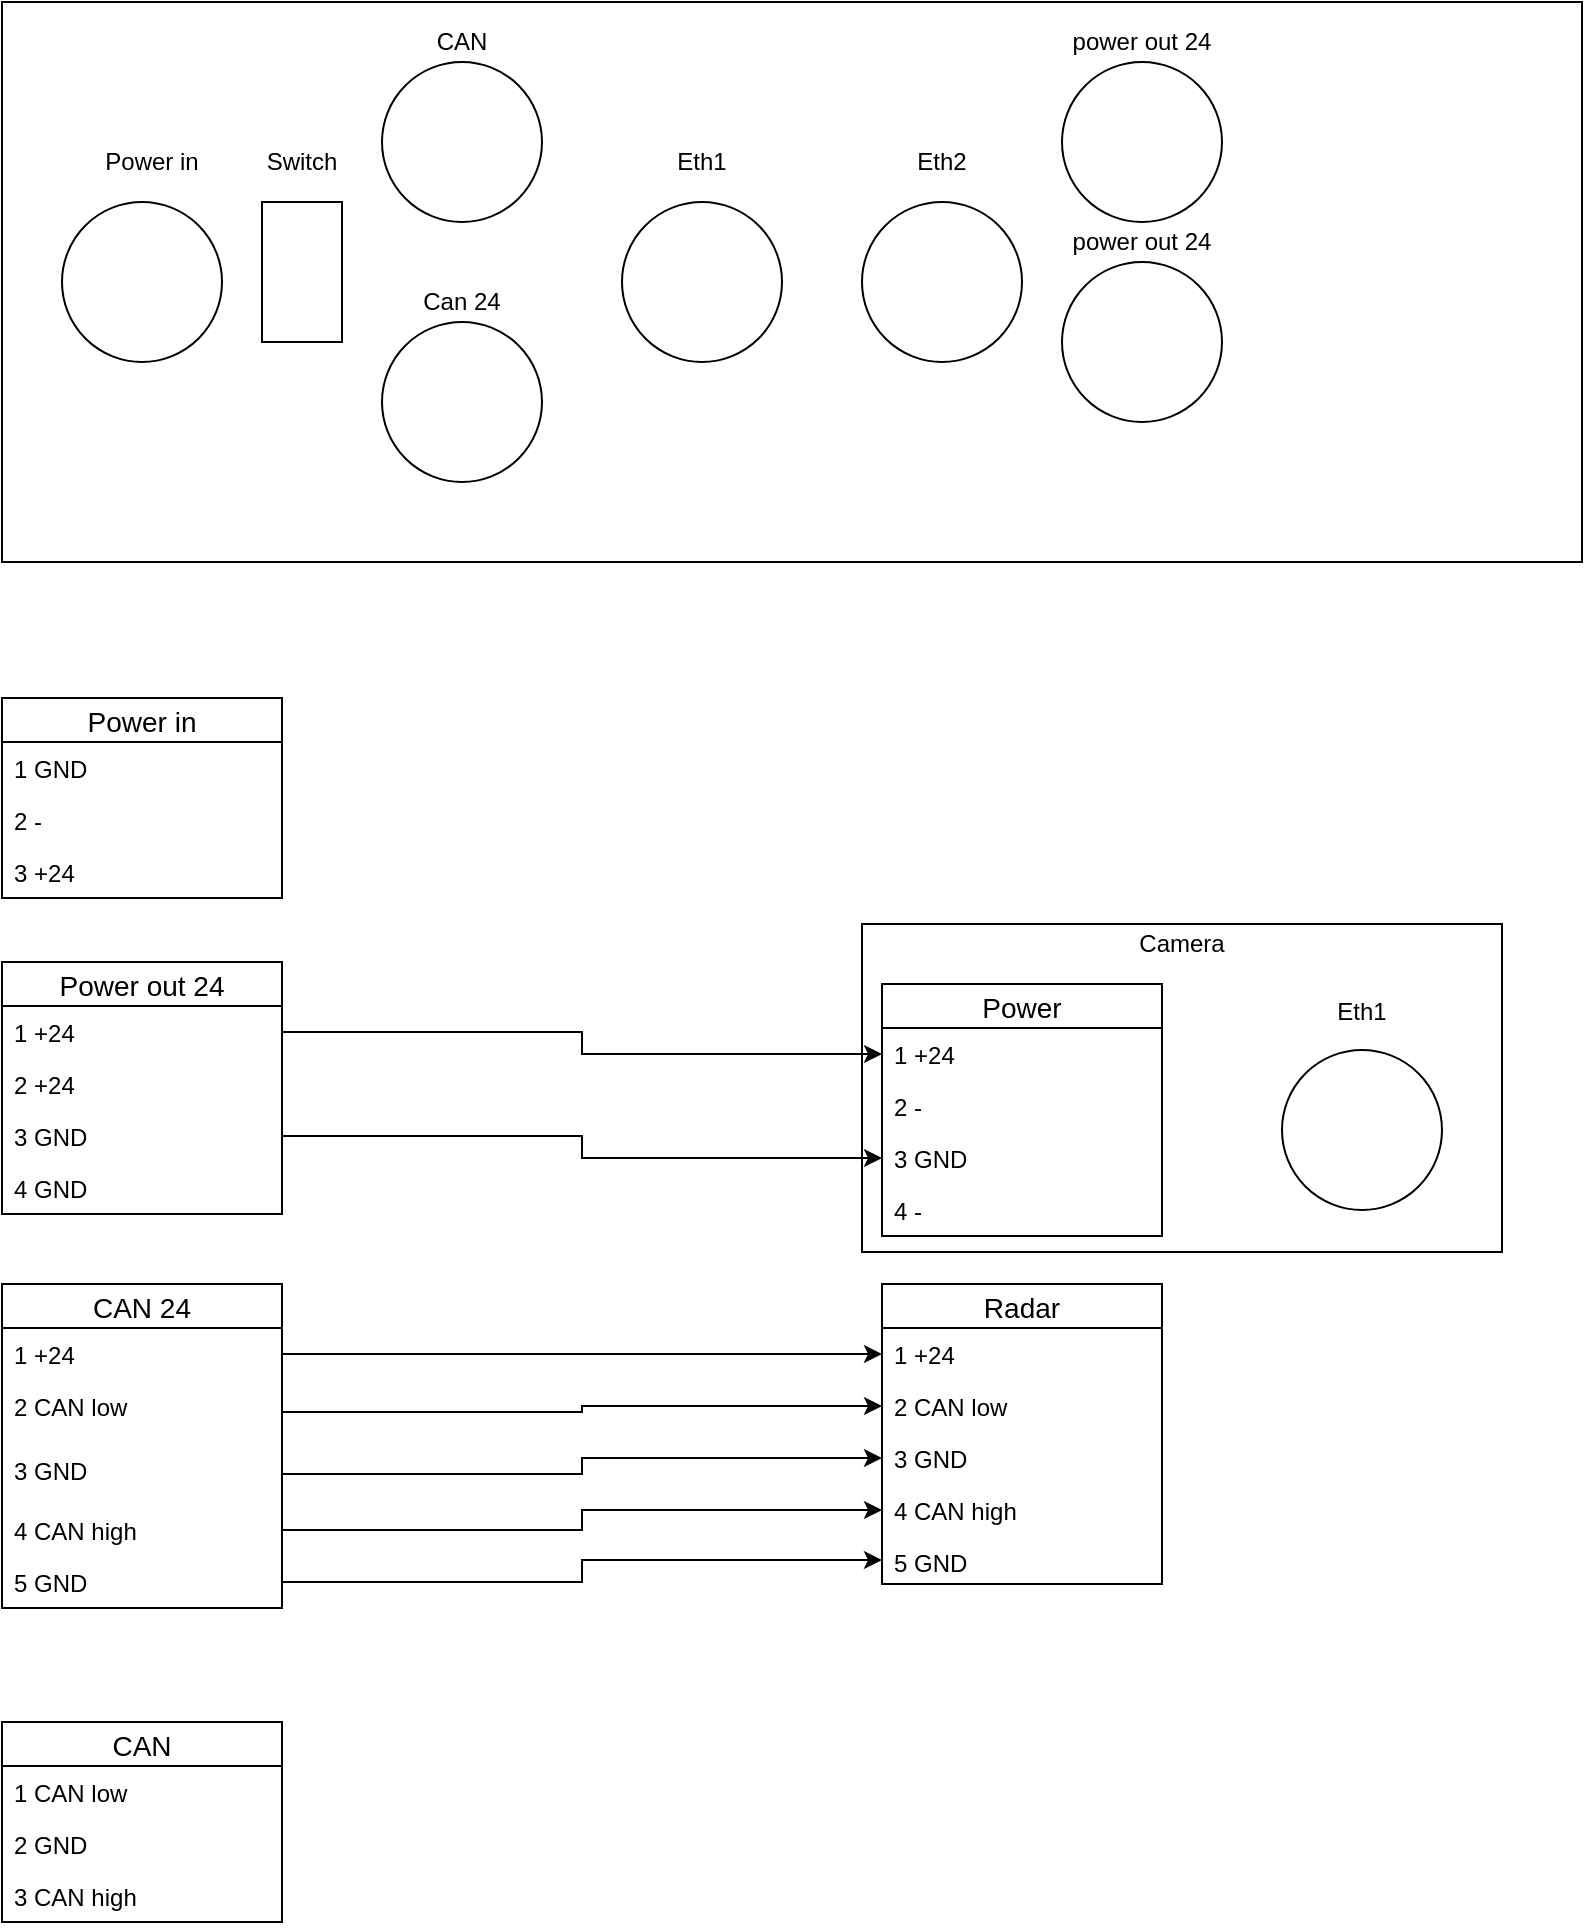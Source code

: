 <mxfile version="11.1.4" type="github"><diagram id="8jFEh80V8IyvO6xkWTsn" name="Page-1"><mxGraphModel dx="3277" dy="1889" grid="1" gridSize="10" guides="1" tooltips="1" connect="1" arrows="1" fold="1" page="1" pageScale="1" pageWidth="827" pageHeight="1169" math="0" shadow="0"><root><mxCell id="0"/><mxCell id="1" parent="0"/><mxCell id="dUhobG9Fl1NvHW2xbRpb-46" value="" style="rounded=0;whiteSpace=wrap;html=1;" vertex="1" parent="1"><mxGeometry x="450" y="481" width="320" height="164" as="geometry"/></mxCell><mxCell id="dUhobG9Fl1NvHW2xbRpb-1" value="" style="rounded=0;whiteSpace=wrap;html=1;" vertex="1" parent="1"><mxGeometry x="20" y="20" width="790" height="280" as="geometry"/></mxCell><mxCell id="dUhobG9Fl1NvHW2xbRpb-2" value="" style="ellipse;whiteSpace=wrap;html=1;aspect=fixed;" vertex="1" parent="1"><mxGeometry x="50" y="120" width="80" height="80" as="geometry"/></mxCell><mxCell id="dUhobG9Fl1NvHW2xbRpb-4" value="" style="rounded=0;whiteSpace=wrap;html=1;" vertex="1" parent="1"><mxGeometry x="150" y="120" width="40" height="70" as="geometry"/></mxCell><mxCell id="dUhobG9Fl1NvHW2xbRpb-5" value="" style="ellipse;whiteSpace=wrap;html=1;aspect=fixed;" vertex="1" parent="1"><mxGeometry x="210" y="50" width="80" height="80" as="geometry"/></mxCell><mxCell id="dUhobG9Fl1NvHW2xbRpb-6" value="" style="ellipse;whiteSpace=wrap;html=1;aspect=fixed;" vertex="1" parent="1"><mxGeometry x="210" y="180" width="80" height="80" as="geometry"/></mxCell><mxCell id="dUhobG9Fl1NvHW2xbRpb-7" value="" style="ellipse;whiteSpace=wrap;html=1;aspect=fixed;" vertex="1" parent="1"><mxGeometry x="330" y="120" width="80" height="80" as="geometry"/></mxCell><mxCell id="dUhobG9Fl1NvHW2xbRpb-8" value="" style="ellipse;whiteSpace=wrap;html=1;aspect=fixed;" vertex="1" parent="1"><mxGeometry x="450" y="120" width="80" height="80" as="geometry"/></mxCell><mxCell id="dUhobG9Fl1NvHW2xbRpb-9" value="" style="ellipse;whiteSpace=wrap;html=1;aspect=fixed;" vertex="1" parent="1"><mxGeometry x="550" y="50" width="80" height="80" as="geometry"/></mxCell><mxCell id="dUhobG9Fl1NvHW2xbRpb-10" value="" style="ellipse;whiteSpace=wrap;html=1;aspect=fixed;" vertex="1" parent="1"><mxGeometry x="550" y="150" width="80" height="80" as="geometry"/></mxCell><mxCell id="dUhobG9Fl1NvHW2xbRpb-11" value="Power in" style="text;html=1;strokeColor=none;fillColor=none;align=center;verticalAlign=middle;whiteSpace=wrap;rounded=0;" vertex="1" parent="1"><mxGeometry x="60" y="90" width="70" height="20" as="geometry"/></mxCell><mxCell id="dUhobG9Fl1NvHW2xbRpb-12" value="Switch" style="text;html=1;strokeColor=none;fillColor=none;align=center;verticalAlign=middle;whiteSpace=wrap;rounded=0;" vertex="1" parent="1"><mxGeometry x="150" y="80" width="40" height="40" as="geometry"/></mxCell><mxCell id="dUhobG9Fl1NvHW2xbRpb-13" value="CAN" style="text;html=1;strokeColor=none;fillColor=none;align=center;verticalAlign=middle;whiteSpace=wrap;rounded=0;" vertex="1" parent="1"><mxGeometry x="230" y="30" width="40" height="20" as="geometry"/></mxCell><mxCell id="dUhobG9Fl1NvHW2xbRpb-14" value="Can 24" style="text;html=1;strokeColor=none;fillColor=none;align=center;verticalAlign=middle;whiteSpace=wrap;rounded=0;" vertex="1" parent="1"><mxGeometry x="220" y="160" width="60" height="20" as="geometry"/></mxCell><mxCell id="dUhobG9Fl1NvHW2xbRpb-15" value="Eth1" style="text;html=1;strokeColor=none;fillColor=none;align=center;verticalAlign=middle;whiteSpace=wrap;rounded=0;" vertex="1" parent="1"><mxGeometry x="350" y="90" width="40" height="20" as="geometry"/></mxCell><mxCell id="dUhobG9Fl1NvHW2xbRpb-16" value="Eth2" style="text;html=1;strokeColor=none;fillColor=none;align=center;verticalAlign=middle;whiteSpace=wrap;rounded=0;" vertex="1" parent="1"><mxGeometry x="470" y="90" width="40" height="20" as="geometry"/></mxCell><mxCell id="dUhobG9Fl1NvHW2xbRpb-17" value="power out 24" style="text;html=1;strokeColor=none;fillColor=none;align=center;verticalAlign=middle;whiteSpace=wrap;rounded=0;" vertex="1" parent="1"><mxGeometry x="545" y="130" width="90" height="20" as="geometry"/></mxCell><mxCell id="dUhobG9Fl1NvHW2xbRpb-19" value="power out 24" style="text;html=1;strokeColor=none;fillColor=none;align=center;verticalAlign=middle;whiteSpace=wrap;rounded=0;" vertex="1" parent="1"><mxGeometry x="545" y="30" width="90" height="20" as="geometry"/></mxCell><mxCell id="dUhobG9Fl1NvHW2xbRpb-21" value="Power in" style="swimlane;fontStyle=0;childLayout=stackLayout;horizontal=1;startSize=22;fillColor=none;horizontalStack=0;resizeParent=1;resizeParentMax=0;resizeLast=0;collapsible=1;marginBottom=0;swimlaneFillColor=#ffffff;align=center;fontSize=14;" vertex="1" parent="1"><mxGeometry x="20" y="368" width="140" height="100" as="geometry"/></mxCell><mxCell id="dUhobG9Fl1NvHW2xbRpb-22" value="1 GND" style="text;strokeColor=none;fillColor=none;spacingLeft=4;spacingRight=4;overflow=hidden;rotatable=0;points=[[0,0.5],[1,0.5]];portConstraint=eastwest;fontSize=12;" vertex="1" parent="dUhobG9Fl1NvHW2xbRpb-21"><mxGeometry y="22" width="140" height="26" as="geometry"/></mxCell><mxCell id="dUhobG9Fl1NvHW2xbRpb-23" value="2 -" style="text;strokeColor=none;fillColor=none;spacingLeft=4;spacingRight=4;overflow=hidden;rotatable=0;points=[[0,0.5],[1,0.5]];portConstraint=eastwest;fontSize=12;" vertex="1" parent="dUhobG9Fl1NvHW2xbRpb-21"><mxGeometry y="48" width="140" height="26" as="geometry"/></mxCell><mxCell id="dUhobG9Fl1NvHW2xbRpb-24" value="3 +24" style="text;strokeColor=none;fillColor=none;spacingLeft=4;spacingRight=4;overflow=hidden;rotatable=0;points=[[0,0.5],[1,0.5]];portConstraint=eastwest;fontSize=12;" vertex="1" parent="dUhobG9Fl1NvHW2xbRpb-21"><mxGeometry y="74" width="140" height="26" as="geometry"/></mxCell><mxCell id="dUhobG9Fl1NvHW2xbRpb-25" value="CAN" style="swimlane;fontStyle=0;childLayout=stackLayout;horizontal=1;startSize=22;fillColor=none;horizontalStack=0;resizeParent=1;resizeParentMax=0;resizeLast=0;collapsible=1;marginBottom=0;swimlaneFillColor=#ffffff;align=center;fontSize=14;" vertex="1" parent="1"><mxGeometry x="20" y="880" width="140" height="100" as="geometry"/></mxCell><mxCell id="dUhobG9Fl1NvHW2xbRpb-26" value="1 CAN low" style="text;strokeColor=none;fillColor=none;spacingLeft=4;spacingRight=4;overflow=hidden;rotatable=0;points=[[0,0.5],[1,0.5]];portConstraint=eastwest;fontSize=12;" vertex="1" parent="dUhobG9Fl1NvHW2xbRpb-25"><mxGeometry y="22" width="140" height="26" as="geometry"/></mxCell><mxCell id="dUhobG9Fl1NvHW2xbRpb-27" value="2 GND" style="text;strokeColor=none;fillColor=none;spacingLeft=4;spacingRight=4;overflow=hidden;rotatable=0;points=[[0,0.5],[1,0.5]];portConstraint=eastwest;fontSize=12;" vertex="1" parent="dUhobG9Fl1NvHW2xbRpb-25"><mxGeometry y="48" width="140" height="26" as="geometry"/></mxCell><mxCell id="dUhobG9Fl1NvHW2xbRpb-28" value="3 CAN high" style="text;strokeColor=none;fillColor=none;spacingLeft=4;spacingRight=4;overflow=hidden;rotatable=0;points=[[0,0.5],[1,0.5]];portConstraint=eastwest;fontSize=12;" vertex="1" parent="dUhobG9Fl1NvHW2xbRpb-25"><mxGeometry y="74" width="140" height="26" as="geometry"/></mxCell><mxCell id="dUhobG9Fl1NvHW2xbRpb-29" value="CAN 24" style="swimlane;fontStyle=0;childLayout=stackLayout;horizontal=1;startSize=22;fillColor=none;horizontalStack=0;resizeParent=1;resizeParentMax=0;resizeLast=0;collapsible=1;marginBottom=0;swimlaneFillColor=#ffffff;align=center;fontSize=14;" vertex="1" parent="1"><mxGeometry x="20" y="661" width="140" height="162" as="geometry"/></mxCell><mxCell id="dUhobG9Fl1NvHW2xbRpb-30" value="1 +24" style="text;strokeColor=none;fillColor=none;spacingLeft=4;spacingRight=4;overflow=hidden;rotatable=0;points=[[0,0.5],[1,0.5]];portConstraint=eastwest;fontSize=12;" vertex="1" parent="dUhobG9Fl1NvHW2xbRpb-29"><mxGeometry y="22" width="140" height="26" as="geometry"/></mxCell><mxCell id="dUhobG9Fl1NvHW2xbRpb-31" value="2 CAN low" style="text;strokeColor=none;fillColor=none;spacingLeft=4;spacingRight=4;overflow=hidden;rotatable=0;points=[[0,0.5],[1,0.5]];portConstraint=eastwest;fontSize=12;" vertex="1" parent="dUhobG9Fl1NvHW2xbRpb-29"><mxGeometry y="48" width="140" height="32" as="geometry"/></mxCell><mxCell id="dUhobG9Fl1NvHW2xbRpb-32" value="3 GND" style="text;strokeColor=none;fillColor=none;spacingLeft=4;spacingRight=4;overflow=hidden;rotatable=0;points=[[0,0.5],[1,0.5]];portConstraint=eastwest;fontSize=12;" vertex="1" parent="dUhobG9Fl1NvHW2xbRpb-29"><mxGeometry y="80" width="140" height="30" as="geometry"/></mxCell><mxCell id="dUhobG9Fl1NvHW2xbRpb-33" value="4 CAN high" style="text;strokeColor=none;fillColor=none;spacingLeft=4;spacingRight=4;overflow=hidden;rotatable=0;points=[[0,0.5],[1,0.5]];portConstraint=eastwest;fontSize=12;" vertex="1" parent="dUhobG9Fl1NvHW2xbRpb-29"><mxGeometry y="110" width="140" height="26" as="geometry"/></mxCell><mxCell id="dUhobG9Fl1NvHW2xbRpb-34" value="5 GND" style="text;strokeColor=none;fillColor=none;spacingLeft=4;spacingRight=4;overflow=hidden;rotatable=0;points=[[0,0.5],[1,0.5]];portConstraint=eastwest;fontSize=12;" vertex="1" parent="dUhobG9Fl1NvHW2xbRpb-29"><mxGeometry y="136" width="140" height="26" as="geometry"/></mxCell><mxCell id="dUhobG9Fl1NvHW2xbRpb-35" value="Power out 24" style="swimlane;fontStyle=0;childLayout=stackLayout;horizontal=1;startSize=22;fillColor=none;horizontalStack=0;resizeParent=1;resizeParentMax=0;resizeLast=0;collapsible=1;marginBottom=0;swimlaneFillColor=#ffffff;align=center;fontSize=14;" vertex="1" parent="1"><mxGeometry x="20" y="500" width="140" height="126" as="geometry"/></mxCell><mxCell id="dUhobG9Fl1NvHW2xbRpb-36" value="1 +24" style="text;strokeColor=none;fillColor=none;spacingLeft=4;spacingRight=4;overflow=hidden;rotatable=0;points=[[0,0.5],[1,0.5]];portConstraint=eastwest;fontSize=12;" vertex="1" parent="dUhobG9Fl1NvHW2xbRpb-35"><mxGeometry y="22" width="140" height="26" as="geometry"/></mxCell><mxCell id="dUhobG9Fl1NvHW2xbRpb-37" value="2 +24" style="text;strokeColor=none;fillColor=none;spacingLeft=4;spacingRight=4;overflow=hidden;rotatable=0;points=[[0,0.5],[1,0.5]];portConstraint=eastwest;fontSize=12;" vertex="1" parent="dUhobG9Fl1NvHW2xbRpb-35"><mxGeometry y="48" width="140" height="26" as="geometry"/></mxCell><mxCell id="dUhobG9Fl1NvHW2xbRpb-39" value="3 GND" style="text;strokeColor=none;fillColor=none;spacingLeft=4;spacingRight=4;overflow=hidden;rotatable=0;points=[[0,0.5],[1,0.5]];portConstraint=eastwest;fontSize=12;" vertex="1" parent="dUhobG9Fl1NvHW2xbRpb-35"><mxGeometry y="74" width="140" height="26" as="geometry"/></mxCell><mxCell id="dUhobG9Fl1NvHW2xbRpb-38" value="4 GND" style="text;strokeColor=none;fillColor=none;spacingLeft=4;spacingRight=4;overflow=hidden;rotatable=0;points=[[0,0.5],[1,0.5]];portConstraint=eastwest;fontSize=12;" vertex="1" parent="dUhobG9Fl1NvHW2xbRpb-35"><mxGeometry y="100" width="140" height="26" as="geometry"/></mxCell><mxCell id="dUhobG9Fl1NvHW2xbRpb-40" value="Power" style="swimlane;fontStyle=0;childLayout=stackLayout;horizontal=1;startSize=22;fillColor=none;horizontalStack=0;resizeParent=1;resizeParentMax=0;resizeLast=0;collapsible=1;marginBottom=0;swimlaneFillColor=#ffffff;align=center;fontSize=14;" vertex="1" parent="1"><mxGeometry x="460" y="511" width="140" height="126" as="geometry"/></mxCell><mxCell id="dUhobG9Fl1NvHW2xbRpb-41" value="1 +24" style="text;strokeColor=none;fillColor=none;spacingLeft=4;spacingRight=4;overflow=hidden;rotatable=0;points=[[0,0.5],[1,0.5]];portConstraint=eastwest;fontSize=12;" vertex="1" parent="dUhobG9Fl1NvHW2xbRpb-40"><mxGeometry y="22" width="140" height="26" as="geometry"/></mxCell><mxCell id="dUhobG9Fl1NvHW2xbRpb-42" value="2 -" style="text;strokeColor=none;fillColor=none;spacingLeft=4;spacingRight=4;overflow=hidden;rotatable=0;points=[[0,0.5],[1,0.5]];portConstraint=eastwest;fontSize=12;" vertex="1" parent="dUhobG9Fl1NvHW2xbRpb-40"><mxGeometry y="48" width="140" height="26" as="geometry"/></mxCell><mxCell id="dUhobG9Fl1NvHW2xbRpb-49" value="3 GND" style="text;strokeColor=none;fillColor=none;spacingLeft=4;spacingRight=4;overflow=hidden;rotatable=0;points=[[0,0.5],[1,0.5]];portConstraint=eastwest;fontSize=12;" vertex="1" parent="dUhobG9Fl1NvHW2xbRpb-40"><mxGeometry y="74" width="140" height="26" as="geometry"/></mxCell><mxCell id="dUhobG9Fl1NvHW2xbRpb-43" value="4 -" style="text;strokeColor=none;fillColor=none;spacingLeft=4;spacingRight=4;overflow=hidden;rotatable=0;points=[[0,0.5],[1,0.5]];portConstraint=eastwest;fontSize=12;" vertex="1" parent="dUhobG9Fl1NvHW2xbRpb-40"><mxGeometry y="100" width="140" height="26" as="geometry"/></mxCell><mxCell id="dUhobG9Fl1NvHW2xbRpb-47" value="" style="ellipse;whiteSpace=wrap;html=1;aspect=fixed;" vertex="1" parent="1"><mxGeometry x="660" y="544" width="80" height="80" as="geometry"/></mxCell><mxCell id="dUhobG9Fl1NvHW2xbRpb-48" value="Camera" style="text;html=1;strokeColor=none;fillColor=none;align=center;verticalAlign=middle;whiteSpace=wrap;rounded=0;" vertex="1" parent="1"><mxGeometry x="590" y="481" width="40" height="20" as="geometry"/></mxCell><mxCell id="dUhobG9Fl1NvHW2xbRpb-51" value="Eth1" style="text;html=1;strokeColor=none;fillColor=none;align=center;verticalAlign=middle;whiteSpace=wrap;rounded=0;" vertex="1" parent="1"><mxGeometry x="680" y="515" width="40" height="20" as="geometry"/></mxCell><mxCell id="dUhobG9Fl1NvHW2xbRpb-53" style="edgeStyle=orthogonalEdgeStyle;rounded=0;orthogonalLoop=1;jettySize=auto;html=1;entryX=0;entryY=0.5;entryDx=0;entryDy=0;" edge="1" parent="1" source="dUhobG9Fl1NvHW2xbRpb-36" target="dUhobG9Fl1NvHW2xbRpb-41"><mxGeometry relative="1" as="geometry"/></mxCell><mxCell id="dUhobG9Fl1NvHW2xbRpb-54" style="edgeStyle=orthogonalEdgeStyle;rounded=0;orthogonalLoop=1;jettySize=auto;html=1;entryX=0;entryY=0.5;entryDx=0;entryDy=0;" edge="1" parent="1" source="dUhobG9Fl1NvHW2xbRpb-39" target="dUhobG9Fl1NvHW2xbRpb-49"><mxGeometry relative="1" as="geometry"/></mxCell><mxCell id="dUhobG9Fl1NvHW2xbRpb-58" value="Radar" style="swimlane;fontStyle=0;childLayout=stackLayout;horizontal=1;startSize=22;fillColor=none;horizontalStack=0;resizeParent=1;resizeParentMax=0;resizeLast=0;collapsible=1;marginBottom=0;swimlaneFillColor=#ffffff;align=center;fontSize=14;" vertex="1" parent="1"><mxGeometry x="460" y="661" width="140" height="150" as="geometry"/></mxCell><mxCell id="dUhobG9Fl1NvHW2xbRpb-59" value="1 +24" style="text;strokeColor=none;fillColor=none;spacingLeft=4;spacingRight=4;overflow=hidden;rotatable=0;points=[[0,0.5],[1,0.5]];portConstraint=eastwest;fontSize=12;" vertex="1" parent="dUhobG9Fl1NvHW2xbRpb-58"><mxGeometry y="22" width="140" height="26" as="geometry"/></mxCell><mxCell id="dUhobG9Fl1NvHW2xbRpb-60" value="2 CAN low" style="text;strokeColor=none;fillColor=none;spacingLeft=4;spacingRight=4;overflow=hidden;rotatable=0;points=[[0,0.5],[1,0.5]];portConstraint=eastwest;fontSize=12;" vertex="1" parent="dUhobG9Fl1NvHW2xbRpb-58"><mxGeometry y="48" width="140" height="26" as="geometry"/></mxCell><mxCell id="dUhobG9Fl1NvHW2xbRpb-61" value="3 GND" style="text;strokeColor=none;fillColor=none;spacingLeft=4;spacingRight=4;overflow=hidden;rotatable=0;points=[[0,0.5],[1,0.5]];portConstraint=eastwest;fontSize=12;" vertex="1" parent="dUhobG9Fl1NvHW2xbRpb-58"><mxGeometry y="74" width="140" height="26" as="geometry"/></mxCell><mxCell id="dUhobG9Fl1NvHW2xbRpb-62" value="4 CAN high" style="text;strokeColor=none;fillColor=none;spacingLeft=4;spacingRight=4;overflow=hidden;rotatable=0;points=[[0,0.5],[1,0.5]];portConstraint=eastwest;fontSize=12;" vertex="1" parent="dUhobG9Fl1NvHW2xbRpb-58"><mxGeometry y="100" width="140" height="26" as="geometry"/></mxCell><mxCell id="dUhobG9Fl1NvHW2xbRpb-63" value="5 GND" style="text;strokeColor=none;fillColor=none;spacingLeft=4;spacingRight=4;overflow=hidden;rotatable=0;points=[[0,0.5],[1,0.5]];portConstraint=eastwest;fontSize=12;" vertex="1" parent="dUhobG9Fl1NvHW2xbRpb-58"><mxGeometry y="126" width="140" height="24" as="geometry"/></mxCell><mxCell id="dUhobG9Fl1NvHW2xbRpb-64" style="edgeStyle=orthogonalEdgeStyle;rounded=0;orthogonalLoop=1;jettySize=auto;html=1;" edge="1" parent="1" source="dUhobG9Fl1NvHW2xbRpb-30" target="dUhobG9Fl1NvHW2xbRpb-59"><mxGeometry relative="1" as="geometry"/></mxCell><mxCell id="dUhobG9Fl1NvHW2xbRpb-65" style="edgeStyle=orthogonalEdgeStyle;rounded=0;orthogonalLoop=1;jettySize=auto;html=1;entryX=0;entryY=0.5;entryDx=0;entryDy=0;" edge="1" parent="1" source="dUhobG9Fl1NvHW2xbRpb-31" target="dUhobG9Fl1NvHW2xbRpb-60"><mxGeometry relative="1" as="geometry"/></mxCell><mxCell id="dUhobG9Fl1NvHW2xbRpb-66" style="edgeStyle=orthogonalEdgeStyle;rounded=0;orthogonalLoop=1;jettySize=auto;html=1;" edge="1" parent="1" source="dUhobG9Fl1NvHW2xbRpb-32" target="dUhobG9Fl1NvHW2xbRpb-61"><mxGeometry relative="1" as="geometry"/></mxCell><mxCell id="dUhobG9Fl1NvHW2xbRpb-67" style="edgeStyle=orthogonalEdgeStyle;rounded=0;orthogonalLoop=1;jettySize=auto;html=1;entryX=0;entryY=0.5;entryDx=0;entryDy=0;" edge="1" parent="1" source="dUhobG9Fl1NvHW2xbRpb-33" target="dUhobG9Fl1NvHW2xbRpb-62"><mxGeometry relative="1" as="geometry"/></mxCell><mxCell id="dUhobG9Fl1NvHW2xbRpb-68" style="edgeStyle=orthogonalEdgeStyle;rounded=0;orthogonalLoop=1;jettySize=auto;html=1;entryX=0;entryY=0.5;entryDx=0;entryDy=0;" edge="1" parent="1" source="dUhobG9Fl1NvHW2xbRpb-34" target="dUhobG9Fl1NvHW2xbRpb-63"><mxGeometry relative="1" as="geometry"/></mxCell></root></mxGraphModel></diagram></mxfile>